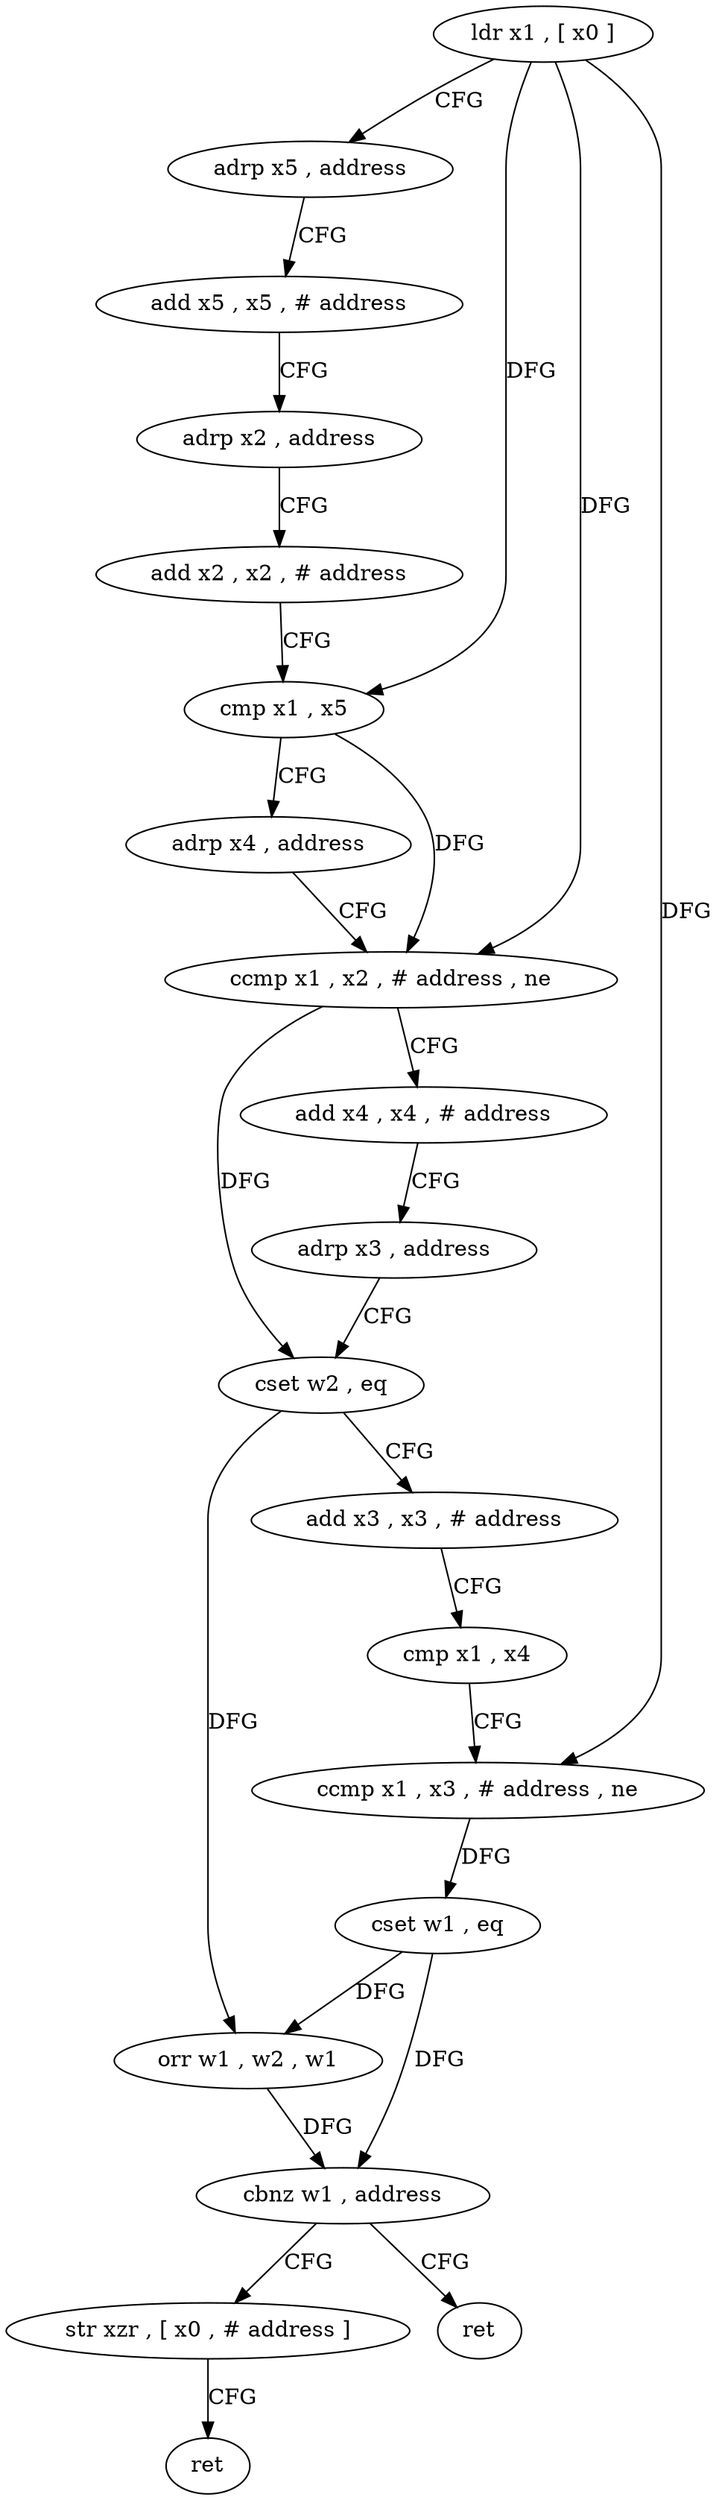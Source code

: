 digraph "func" {
"4230488" [label = "ldr x1 , [ x0 ]" ]
"4230492" [label = "adrp x5 , address" ]
"4230496" [label = "add x5 , x5 , # address" ]
"4230500" [label = "adrp x2 , address" ]
"4230504" [label = "add x2 , x2 , # address" ]
"4230508" [label = "cmp x1 , x5" ]
"4230512" [label = "adrp x4 , address" ]
"4230516" [label = "ccmp x1 , x2 , # address , ne" ]
"4230520" [label = "add x4 , x4 , # address" ]
"4230524" [label = "adrp x3 , address" ]
"4230528" [label = "cset w2 , eq" ]
"4230532" [label = "add x3 , x3 , # address" ]
"4230536" [label = "cmp x1 , x4" ]
"4230540" [label = "ccmp x1 , x3 , # address , ne" ]
"4230544" [label = "cset w1 , eq" ]
"4230548" [label = "orr w1 , w2 , w1" ]
"4230552" [label = "cbnz w1 , address" ]
"4230560" [label = "str xzr , [ x0 , # address ]" ]
"4230556" [label = "ret" ]
"4230564" [label = "ret" ]
"4230488" -> "4230492" [ label = "CFG" ]
"4230488" -> "4230508" [ label = "DFG" ]
"4230488" -> "4230516" [ label = "DFG" ]
"4230488" -> "4230540" [ label = "DFG" ]
"4230492" -> "4230496" [ label = "CFG" ]
"4230496" -> "4230500" [ label = "CFG" ]
"4230500" -> "4230504" [ label = "CFG" ]
"4230504" -> "4230508" [ label = "CFG" ]
"4230508" -> "4230512" [ label = "CFG" ]
"4230508" -> "4230516" [ label = "DFG" ]
"4230512" -> "4230516" [ label = "CFG" ]
"4230516" -> "4230520" [ label = "CFG" ]
"4230516" -> "4230528" [ label = "DFG" ]
"4230520" -> "4230524" [ label = "CFG" ]
"4230524" -> "4230528" [ label = "CFG" ]
"4230528" -> "4230532" [ label = "CFG" ]
"4230528" -> "4230548" [ label = "DFG" ]
"4230532" -> "4230536" [ label = "CFG" ]
"4230536" -> "4230540" [ label = "CFG" ]
"4230540" -> "4230544" [ label = "DFG" ]
"4230544" -> "4230548" [ label = "DFG" ]
"4230544" -> "4230552" [ label = "DFG" ]
"4230548" -> "4230552" [ label = "DFG" ]
"4230552" -> "4230560" [ label = "CFG" ]
"4230552" -> "4230556" [ label = "CFG" ]
"4230560" -> "4230564" [ label = "CFG" ]
}
